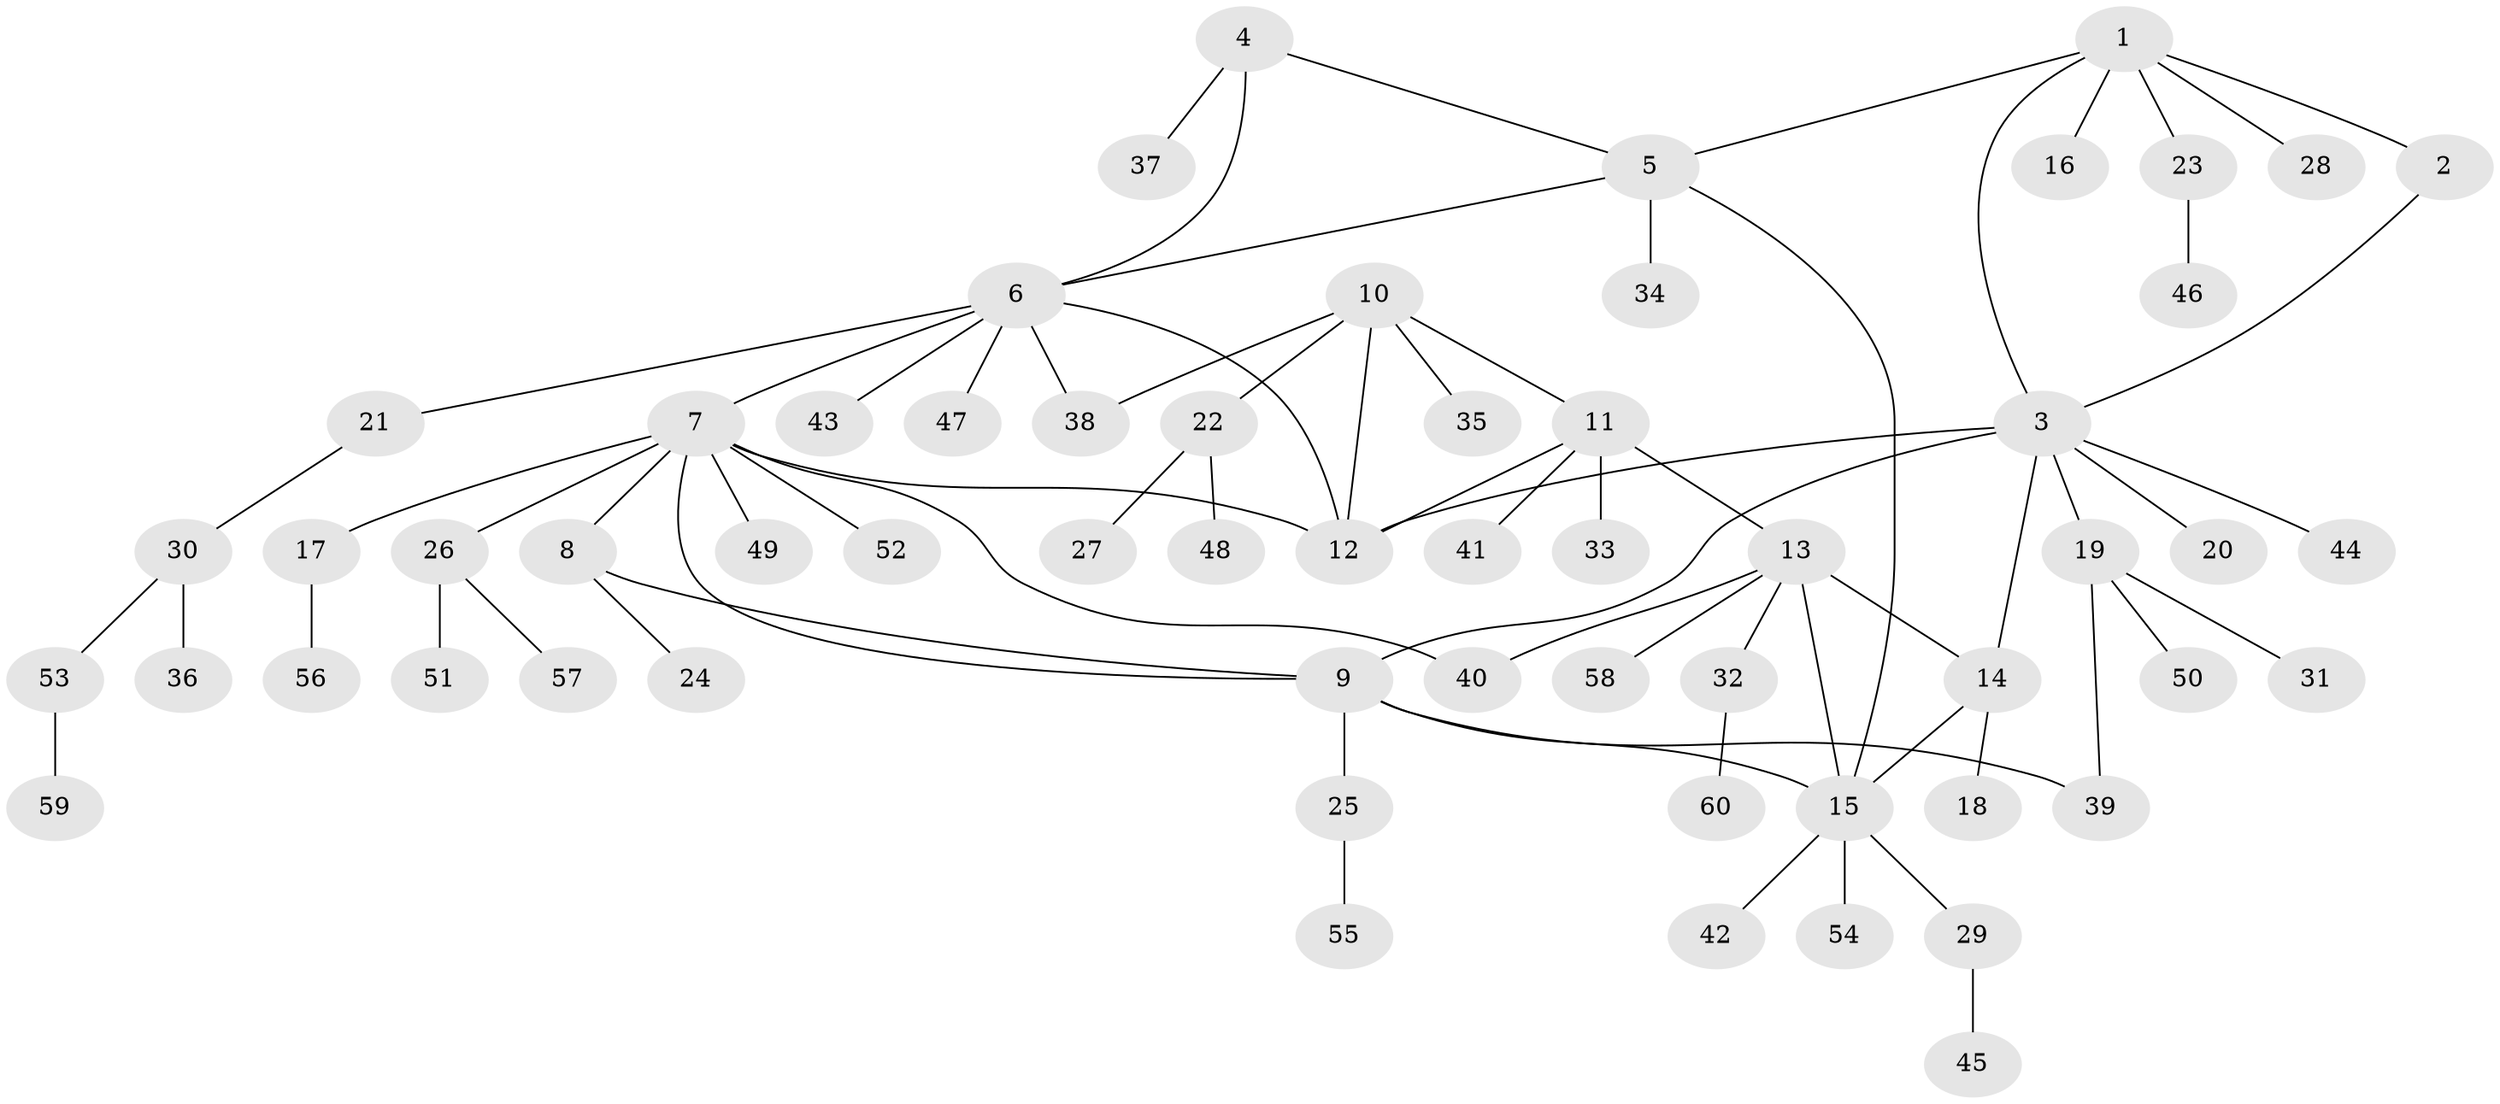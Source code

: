 // Generated by graph-tools (version 1.1) at 2025/50/03/09/25 03:50:35]
// undirected, 60 vertices, 73 edges
graph export_dot {
graph [start="1"]
  node [color=gray90,style=filled];
  1;
  2;
  3;
  4;
  5;
  6;
  7;
  8;
  9;
  10;
  11;
  12;
  13;
  14;
  15;
  16;
  17;
  18;
  19;
  20;
  21;
  22;
  23;
  24;
  25;
  26;
  27;
  28;
  29;
  30;
  31;
  32;
  33;
  34;
  35;
  36;
  37;
  38;
  39;
  40;
  41;
  42;
  43;
  44;
  45;
  46;
  47;
  48;
  49;
  50;
  51;
  52;
  53;
  54;
  55;
  56;
  57;
  58;
  59;
  60;
  1 -- 2;
  1 -- 3;
  1 -- 5;
  1 -- 16;
  1 -- 23;
  1 -- 28;
  2 -- 3;
  3 -- 9;
  3 -- 12;
  3 -- 14;
  3 -- 19;
  3 -- 20;
  3 -- 44;
  4 -- 5;
  4 -- 6;
  4 -- 37;
  5 -- 6;
  5 -- 15;
  5 -- 34;
  6 -- 7;
  6 -- 12;
  6 -- 21;
  6 -- 38;
  6 -- 43;
  6 -- 47;
  7 -- 8;
  7 -- 9;
  7 -- 12;
  7 -- 17;
  7 -- 26;
  7 -- 40;
  7 -- 49;
  7 -- 52;
  8 -- 9;
  8 -- 24;
  9 -- 15;
  9 -- 25;
  9 -- 39;
  10 -- 11;
  10 -- 12;
  10 -- 22;
  10 -- 35;
  10 -- 38;
  11 -- 12;
  11 -- 13;
  11 -- 33;
  11 -- 41;
  13 -- 14;
  13 -- 15;
  13 -- 32;
  13 -- 40;
  13 -- 58;
  14 -- 15;
  14 -- 18;
  15 -- 29;
  15 -- 42;
  15 -- 54;
  17 -- 56;
  19 -- 31;
  19 -- 39;
  19 -- 50;
  21 -- 30;
  22 -- 27;
  22 -- 48;
  23 -- 46;
  25 -- 55;
  26 -- 51;
  26 -- 57;
  29 -- 45;
  30 -- 36;
  30 -- 53;
  32 -- 60;
  53 -- 59;
}
